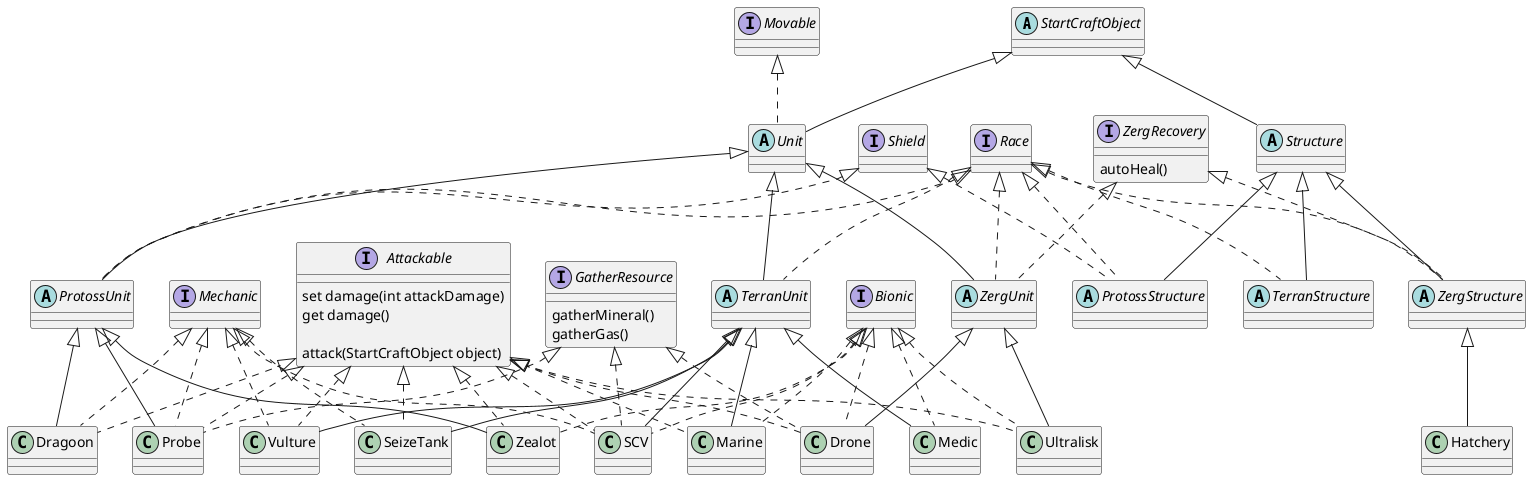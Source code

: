 @startuml starcraft_final

abstract class StartCraftObject{}

abstract class Unit extends StartCraftObject implements Movable{}

abstract class Structure extends StartCraftObject{}

interface Race {}

interface ZergRecovery {
    autoHeal()
}

interface Bionic {}

interface Mechanic {}

interface Attackable {
    set damage(int attackDamage)
    get damage()

    attack(StartCraftObject object)
}

interface Movable {}

interface GatherResource {
    gatherMineral()
    gatherGas()
}

' Terran
abstract class TerranUnit extends Unit implements Race{}

abstract class TerranStructure extends Structure implements Race {}

class SCV extends TerranUnit implements GatherResource, Attackable, Bionic, Mechanic {}

class Marine extends TerranUnit implements Attackable, Bionic {}

class Medic extends TerranUnit implements Bionic {}

class Vulture extends TerranUnit implements Attackable, Mechanic {}

class SeizeTank extends TerranUnit implements Attackable, Mechanic {}

' Zerg
abstract class ZergUnit extends Unit implements Race, ZergRecovery {}

abstract class ZergStructure extends Structure implements Race, ZergRecovery {}

class Drone extends ZergUnit implements GatherResource, Attackable, Bionic {}

class Ultralisk extends ZergUnit implements Attackable, Bionic {}

class Hatchery extends ZergStructure {}

' Protoss
abstract class ProtossUnit extends Unit implements Race, Shield {}

abstract class ProtossStructure extends Structure implements Race, Shield {}

class Probe extends ProtossUnit implements GatherResource, Attackable, Mechanic {}

class Zealot extends ProtossUnit implements Attackable, Bionic {}

class Dragoon extends ProtossUnit implements Attackable, Mechanic {}

@enduml